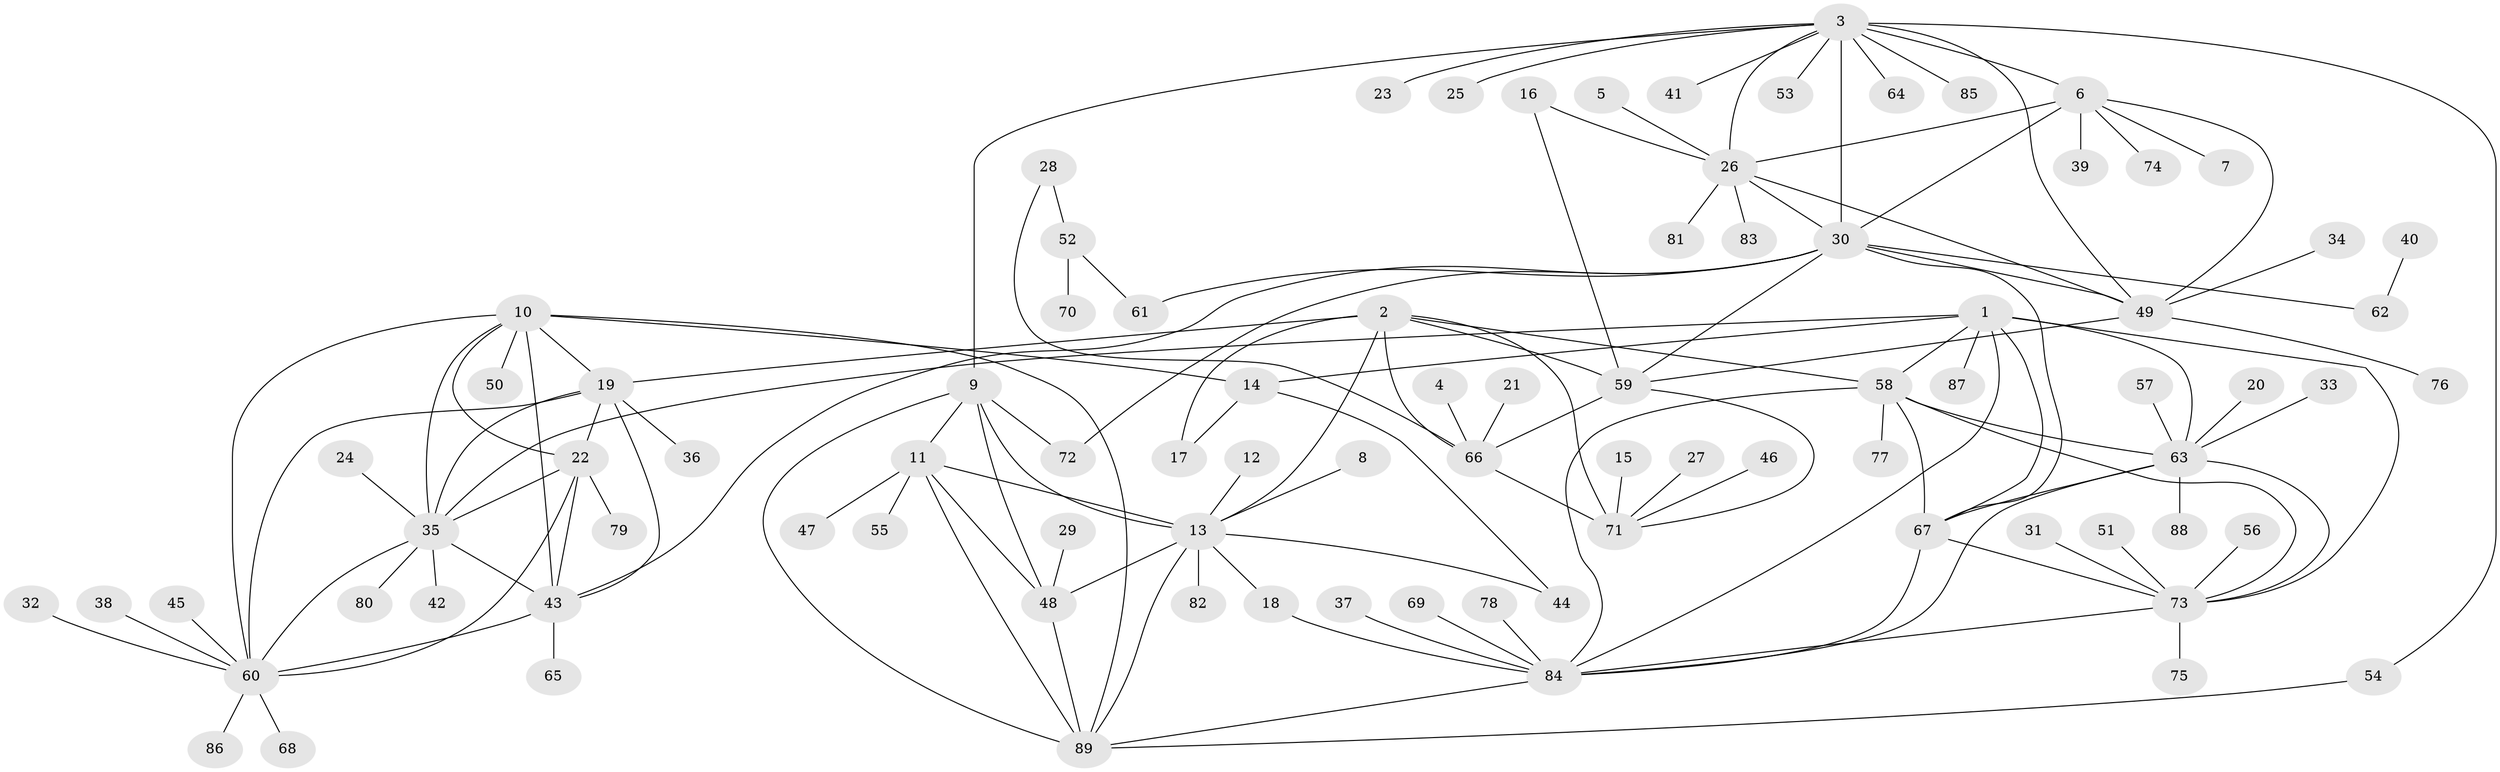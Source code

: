 // original degree distribution, {10: 0.03937007874015748, 8: 0.05511811023622047, 11: 0.023622047244094488, 9: 0.06299212598425197, 7: 0.023622047244094488, 5: 0.015748031496062992, 12: 0.007874015748031496, 6: 0.015748031496062992, 1: 0.6299212598425197, 2: 0.10236220472440945, 3: 0.015748031496062992, 4: 0.007874015748031496}
// Generated by graph-tools (version 1.1) at 2025/37/03/04/25 23:37:49]
// undirected, 89 vertices, 138 edges
graph export_dot {
  node [color=gray90,style=filled];
  1;
  2;
  3;
  4;
  5;
  6;
  7;
  8;
  9;
  10;
  11;
  12;
  13;
  14;
  15;
  16;
  17;
  18;
  19;
  20;
  21;
  22;
  23;
  24;
  25;
  26;
  27;
  28;
  29;
  30;
  31;
  32;
  33;
  34;
  35;
  36;
  37;
  38;
  39;
  40;
  41;
  42;
  43;
  44;
  45;
  46;
  47;
  48;
  49;
  50;
  51;
  52;
  53;
  54;
  55;
  56;
  57;
  58;
  59;
  60;
  61;
  62;
  63;
  64;
  65;
  66;
  67;
  68;
  69;
  70;
  71;
  72;
  73;
  74;
  75;
  76;
  77;
  78;
  79;
  80;
  81;
  82;
  83;
  84;
  85;
  86;
  87;
  88;
  89;
  1 -- 14 [weight=1.0];
  1 -- 35 [weight=1.0];
  1 -- 58 [weight=1.0];
  1 -- 63 [weight=1.0];
  1 -- 67 [weight=1.0];
  1 -- 73 [weight=1.0];
  1 -- 84 [weight=1.0];
  1 -- 87 [weight=1.0];
  2 -- 13 [weight=1.0];
  2 -- 17 [weight=1.0];
  2 -- 19 [weight=1.0];
  2 -- 58 [weight=1.0];
  2 -- 59 [weight=2.0];
  2 -- 66 [weight=4.0];
  2 -- 71 [weight=2.0];
  3 -- 6 [weight=2.0];
  3 -- 9 [weight=1.0];
  3 -- 23 [weight=1.0];
  3 -- 25 [weight=1.0];
  3 -- 26 [weight=2.0];
  3 -- 30 [weight=2.0];
  3 -- 41 [weight=1.0];
  3 -- 49 [weight=2.0];
  3 -- 53 [weight=1.0];
  3 -- 54 [weight=1.0];
  3 -- 64 [weight=1.0];
  3 -- 85 [weight=1.0];
  4 -- 66 [weight=1.0];
  5 -- 26 [weight=1.0];
  6 -- 7 [weight=1.0];
  6 -- 26 [weight=1.0];
  6 -- 30 [weight=1.0];
  6 -- 39 [weight=1.0];
  6 -- 49 [weight=1.0];
  6 -- 74 [weight=1.0];
  8 -- 13 [weight=1.0];
  9 -- 11 [weight=1.0];
  9 -- 13 [weight=1.0];
  9 -- 48 [weight=2.0];
  9 -- 72 [weight=1.0];
  9 -- 89 [weight=1.0];
  10 -- 14 [weight=1.0];
  10 -- 19 [weight=1.0];
  10 -- 22 [weight=1.0];
  10 -- 35 [weight=1.0];
  10 -- 43 [weight=1.0];
  10 -- 50 [weight=1.0];
  10 -- 60 [weight=1.0];
  10 -- 89 [weight=1.0];
  11 -- 13 [weight=1.0];
  11 -- 47 [weight=1.0];
  11 -- 48 [weight=2.0];
  11 -- 55 [weight=1.0];
  11 -- 89 [weight=1.0];
  12 -- 13 [weight=1.0];
  13 -- 18 [weight=1.0];
  13 -- 44 [weight=1.0];
  13 -- 48 [weight=2.0];
  13 -- 82 [weight=1.0];
  13 -- 89 [weight=1.0];
  14 -- 17 [weight=1.0];
  14 -- 44 [weight=1.0];
  15 -- 71 [weight=1.0];
  16 -- 26 [weight=1.0];
  16 -- 59 [weight=1.0];
  18 -- 84 [weight=1.0];
  19 -- 22 [weight=1.0];
  19 -- 35 [weight=1.0];
  19 -- 36 [weight=1.0];
  19 -- 43 [weight=1.0];
  19 -- 60 [weight=1.0];
  20 -- 63 [weight=1.0];
  21 -- 66 [weight=1.0];
  22 -- 35 [weight=1.0];
  22 -- 43 [weight=1.0];
  22 -- 60 [weight=1.0];
  22 -- 79 [weight=1.0];
  24 -- 35 [weight=1.0];
  26 -- 30 [weight=1.0];
  26 -- 49 [weight=1.0];
  26 -- 81 [weight=1.0];
  26 -- 83 [weight=1.0];
  27 -- 71 [weight=1.0];
  28 -- 52 [weight=1.0];
  28 -- 66 [weight=1.0];
  29 -- 48 [weight=1.0];
  30 -- 43 [weight=1.0];
  30 -- 49 [weight=1.0];
  30 -- 59 [weight=1.0];
  30 -- 61 [weight=1.0];
  30 -- 62 [weight=1.0];
  30 -- 67 [weight=1.0];
  30 -- 72 [weight=1.0];
  31 -- 73 [weight=1.0];
  32 -- 60 [weight=1.0];
  33 -- 63 [weight=1.0];
  34 -- 49 [weight=1.0];
  35 -- 42 [weight=1.0];
  35 -- 43 [weight=1.0];
  35 -- 60 [weight=1.0];
  35 -- 80 [weight=1.0];
  37 -- 84 [weight=1.0];
  38 -- 60 [weight=1.0];
  40 -- 62 [weight=1.0];
  43 -- 60 [weight=1.0];
  43 -- 65 [weight=1.0];
  45 -- 60 [weight=1.0];
  46 -- 71 [weight=1.0];
  48 -- 89 [weight=2.0];
  49 -- 59 [weight=1.0];
  49 -- 76 [weight=1.0];
  51 -- 73 [weight=1.0];
  52 -- 61 [weight=1.0];
  52 -- 70 [weight=1.0];
  54 -- 89 [weight=1.0];
  56 -- 73 [weight=1.0];
  57 -- 63 [weight=1.0];
  58 -- 63 [weight=1.0];
  58 -- 67 [weight=1.0];
  58 -- 73 [weight=1.0];
  58 -- 77 [weight=1.0];
  58 -- 84 [weight=1.0];
  59 -- 66 [weight=2.0];
  59 -- 71 [weight=1.0];
  60 -- 68 [weight=1.0];
  60 -- 86 [weight=1.0];
  63 -- 67 [weight=1.0];
  63 -- 73 [weight=1.0];
  63 -- 84 [weight=1.0];
  63 -- 88 [weight=1.0];
  66 -- 71 [weight=2.0];
  67 -- 73 [weight=1.0];
  67 -- 84 [weight=1.0];
  69 -- 84 [weight=1.0];
  73 -- 75 [weight=1.0];
  73 -- 84 [weight=1.0];
  78 -- 84 [weight=1.0];
  84 -- 89 [weight=1.0];
}
